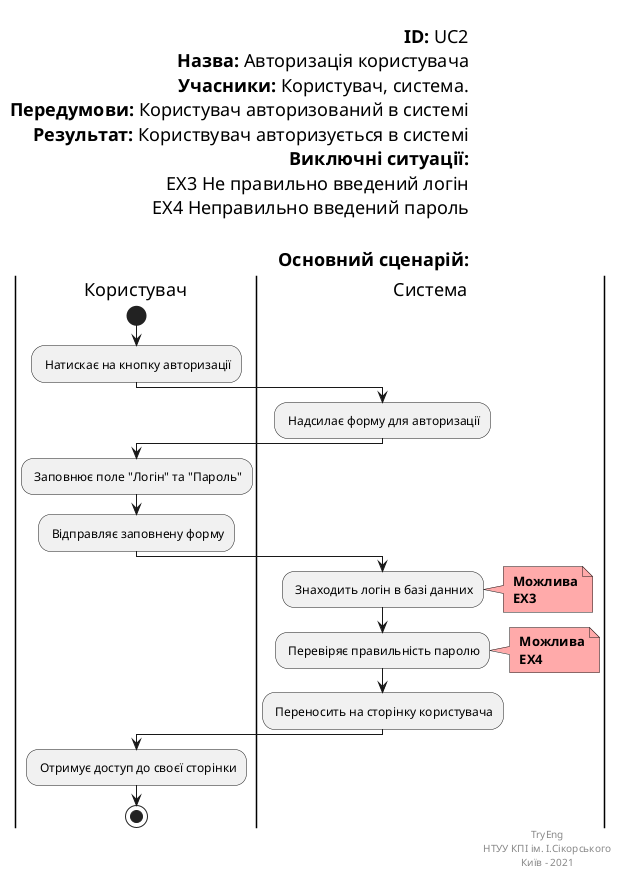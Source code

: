 @startuml
left header

        <font color=000 size=18><b>ID:</b> UC2
        <font color=000 size=18><b>Назва:</b> Авторизація користувача
        <font color=000 size=18><b>Учасники:</b> Користувач, система.
        <font color=000 size=18><b>Передумови:</b> Користувач авторизований в системі
        <font color=000 size=18><b>Результат:</b> Користвувач авторизується в системі
        <font color=000 size=18><b>Виключні ситуації:</b>
        <font color=000 size=18> EX3 Не правильно введений логін
        <font color=000 size=18> EX4 Неправильно введений пароль


        <font color=000 size=18><b>Основний сценарій:</b>
    end header

    |Користувач|
        start
        
        : Натискає на кнопку авторизації;
        
    |Система|
        
        : Надсилає форму для авторизації;

    |Користувач|
    
        : Заповнює поле "Логін" та "Пароль";
        : Відправляє заповнену форму;
        
    |Система|
    
        : Знаходить логін в базі данних;
         note right #ffaaaa
        <b> Можлива
        <b> EX3
        end note
        
        : Перевіряє правильність паролю; 
        note right #ffaaaa
        <b> Можлива
        <b> EX4
        end note
        
        : Переносить на сторінку користувача;
    
    |Користувач|
        
        : Отримує доступ до своєї сторінки;
        stop;
    
right footer
TryEng
НТУУ КПІ ім. І.Сікорського
Київ - 2021
end footer
@enduml
